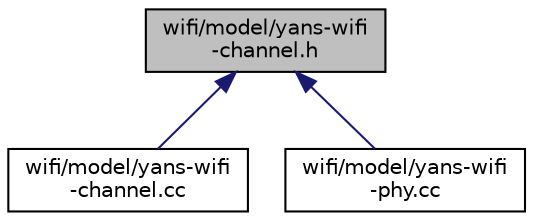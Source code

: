 digraph "wifi/model/yans-wifi-channel.h"
{
  edge [fontname="Helvetica",fontsize="10",labelfontname="Helvetica",labelfontsize="10"];
  node [fontname="Helvetica",fontsize="10",shape=record];
  Node1 [label="wifi/model/yans-wifi\l-channel.h",height=0.2,width=0.4,color="black", fillcolor="grey75", style="filled", fontcolor="black"];
  Node1 -> Node2 [dir="back",color="midnightblue",fontsize="10",style="solid"];
  Node2 [label="wifi/model/yans-wifi\l-channel.cc",height=0.2,width=0.4,color="black", fillcolor="white", style="filled",URL="$df/d11/yans-wifi-channel_8cc.html"];
  Node1 -> Node3 [dir="back",color="midnightblue",fontsize="10",style="solid"];
  Node3 [label="wifi/model/yans-wifi\l-phy.cc",height=0.2,width=0.4,color="black", fillcolor="white", style="filled",URL="$d5/df7/yans-wifi-phy_8cc.html"];
}
